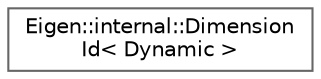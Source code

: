 digraph "类继承关系图"
{
 // LATEX_PDF_SIZE
  bgcolor="transparent";
  edge [fontname=Helvetica,fontsize=10,labelfontname=Helvetica,labelfontsize=10];
  node [fontname=Helvetica,fontsize=10,shape=box,height=0.2,width=0.4];
  rankdir="LR";
  Node0 [id="Node000000",label="Eigen::internal::Dimension\lId\< Dynamic \>",height=0.2,width=0.4,color="grey40", fillcolor="white", style="filled",URL="$struct_eigen_1_1internal_1_1_dimension_id_3_01_dynamic_01_4.html",tooltip=" "];
}
